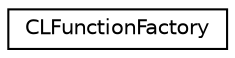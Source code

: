 digraph "Graphical Class Hierarchy"
{
 // LATEX_PDF_SIZE
  edge [fontname="Helvetica",fontsize="10",labelfontname="Helvetica",labelfontsize="10"];
  node [fontname="Helvetica",fontsize="10",shape=record];
  rankdir="LR";
  Node0 [label="CLFunctionFactory",height=0.2,width=0.4,color="black", fillcolor="white", style="filled",URL="$classarm__compute_1_1graph_1_1backends_1_1_c_l_function_factory.xhtml",tooltip="Factory for generating OpenCL backend functions."];
}
